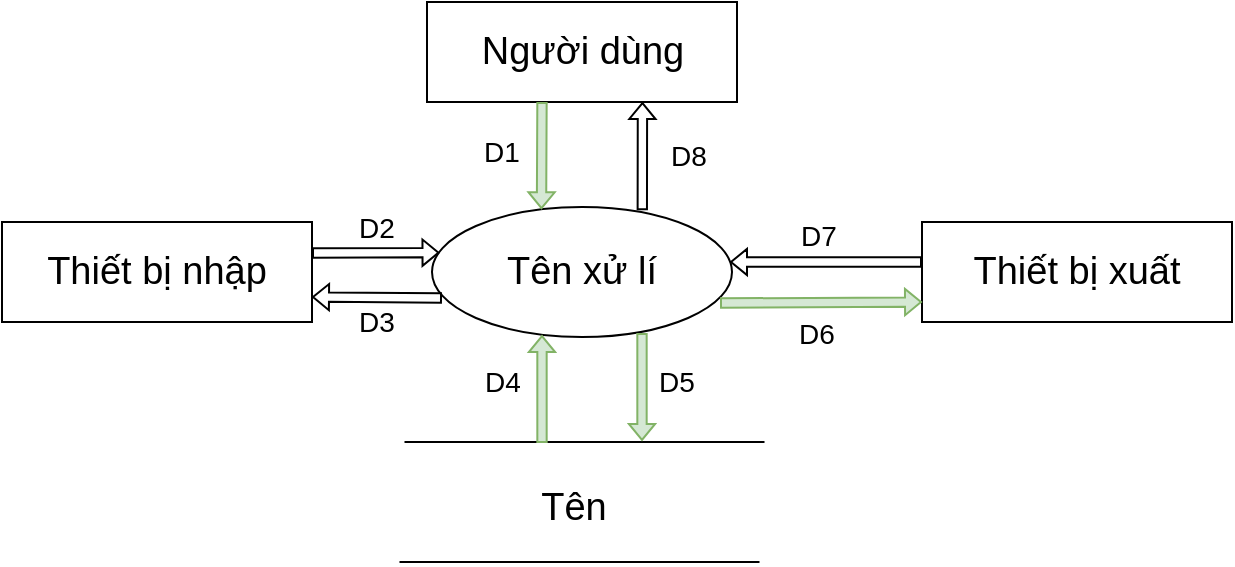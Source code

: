 <mxfile version="24.2.1" type="github">
  <diagram name="Page-1" id="O-wyd_S9376FK2hlfZvm">
    <mxGraphModel dx="687" dy="392" grid="1" gridSize="10" guides="1" tooltips="1" connect="1" arrows="1" fold="1" page="1" pageScale="1" pageWidth="850" pageHeight="1100" math="0" shadow="0">
      <root>
        <mxCell id="0" />
        <mxCell id="1" parent="0" />
        <mxCell id="CHEO6sFXtPchsjwYfXnH-1" value="Người dùng" style="rounded=0;whiteSpace=wrap;html=1;fontSize=19;" vertex="1" parent="1">
          <mxGeometry x="322.5" y="140" width="155" height="50" as="geometry" />
        </mxCell>
        <mxCell id="CHEO6sFXtPchsjwYfXnH-2" value="Thiết bị nhập" style="rounded=0;whiteSpace=wrap;html=1;fontSize=19;" vertex="1" parent="1">
          <mxGeometry x="110" y="250" width="155" height="50" as="geometry" />
        </mxCell>
        <mxCell id="CHEO6sFXtPchsjwYfXnH-3" value="Thiết bị xuất" style="rounded=0;whiteSpace=wrap;html=1;fontSize=19;" vertex="1" parent="1">
          <mxGeometry x="570" y="250" width="155" height="50" as="geometry" />
        </mxCell>
        <mxCell id="CHEO6sFXtPchsjwYfXnH-4" value="" style="endArrow=none;html=1;rounded=0;" edge="1" parent="1">
          <mxGeometry width="50" height="50" relative="1" as="geometry">
            <mxPoint x="311.25" y="360" as="sourcePoint" />
            <mxPoint x="491.25" y="360" as="targetPoint" />
          </mxGeometry>
        </mxCell>
        <mxCell id="CHEO6sFXtPchsjwYfXnH-5" value="" style="endArrow=none;html=1;rounded=0;" edge="1" parent="1">
          <mxGeometry width="50" height="50" relative="1" as="geometry">
            <mxPoint x="308.75" y="420" as="sourcePoint" />
            <mxPoint x="488.75" y="420" as="targetPoint" />
          </mxGeometry>
        </mxCell>
        <mxCell id="CHEO6sFXtPchsjwYfXnH-7" value="Tên" style="text;html=1;align=center;verticalAlign=middle;whiteSpace=wrap;rounded=0;fontSize=19;" vertex="1" parent="1">
          <mxGeometry x="365.75" y="378" width="60" height="30" as="geometry" />
        </mxCell>
        <mxCell id="CHEO6sFXtPchsjwYfXnH-9" value="Tên xử lí" style="ellipse;whiteSpace=wrap;html=1;fontSize=19;" vertex="1" parent="1">
          <mxGeometry x="325" y="242.5" width="150" height="65" as="geometry" />
        </mxCell>
        <mxCell id="CHEO6sFXtPchsjwYfXnH-13" value="" style="shape=flexArrow;endArrow=classic;html=1;rounded=0;exitX=1;exitY=0.25;exitDx=0;exitDy=0;endWidth=7.444;entryX=0.025;entryY=0.351;entryDx=0;entryDy=0;entryPerimeter=0;endSize=2.333;startSize=6;strokeWidth=1;width=4.667;" edge="1" parent="1" target="CHEO6sFXtPchsjwYfXnH-9">
          <mxGeometry width="50" height="50" relative="1" as="geometry">
            <mxPoint x="265.0" y="265.5" as="sourcePoint" />
            <mxPoint x="330" y="266" as="targetPoint" />
          </mxGeometry>
        </mxCell>
        <mxCell id="CHEO6sFXtPchsjwYfXnH-16" value="" style="shape=flexArrow;endArrow=classic;html=1;rounded=0;endWidth=7.444;entryX=1;entryY=0.75;entryDx=0;entryDy=0;endSize=2.333;startSize=6;strokeWidth=1;width=4.667;" edge="1" parent="1" target="CHEO6sFXtPchsjwYfXnH-2">
          <mxGeometry width="50" height="50" relative="1" as="geometry">
            <mxPoint x="330" y="288" as="sourcePoint" />
            <mxPoint x="339" y="275" as="targetPoint" />
          </mxGeometry>
        </mxCell>
        <mxCell id="CHEO6sFXtPchsjwYfXnH-17" value="" style="shape=flexArrow;endArrow=classic;html=1;rounded=0;endWidth=7.444;endSize=2.333;startSize=6;strokeWidth=1;width=4.667;entryX=0.365;entryY=0.017;entryDx=0;entryDy=0;entryPerimeter=0;fillColor=#d5e8d4;strokeColor=#82b366;" edge="1" parent="1" target="CHEO6sFXtPchsjwYfXnH-9">
          <mxGeometry width="50" height="50" relative="1" as="geometry">
            <mxPoint x="380" y="190" as="sourcePoint" />
            <mxPoint x="380" y="240" as="targetPoint" />
          </mxGeometry>
        </mxCell>
        <mxCell id="CHEO6sFXtPchsjwYfXnH-18" value="" style="shape=flexArrow;endArrow=classic;html=1;rounded=0;endWidth=7.444;endSize=2.333;startSize=6;strokeWidth=1;width=4.667;entryX=0.695;entryY=1;entryDx=0;entryDy=0;entryPerimeter=0;exitX=0.701;exitY=0.025;exitDx=0;exitDy=0;exitPerimeter=0;" edge="1" parent="1" source="CHEO6sFXtPchsjwYfXnH-9" target="CHEO6sFXtPchsjwYfXnH-1">
          <mxGeometry width="50" height="50" relative="1" as="geometry">
            <mxPoint x="430" y="200" as="sourcePoint" />
            <mxPoint x="430" y="254" as="targetPoint" />
          </mxGeometry>
        </mxCell>
        <mxCell id="CHEO6sFXtPchsjwYfXnH-19" value="" style="shape=flexArrow;endArrow=classic;html=1;rounded=0;endWidth=7.444;endSize=2.333;startSize=6;strokeWidth=1;width=4.667;entryX=0.365;entryY=0.017;entryDx=0;entryDy=0;entryPerimeter=0;fillColor=#d5e8d4;strokeColor=#82b366;" edge="1" parent="1">
          <mxGeometry width="50" height="50" relative="1" as="geometry">
            <mxPoint x="430" y="305.5" as="sourcePoint" />
            <mxPoint x="430" y="359.5" as="targetPoint" />
          </mxGeometry>
        </mxCell>
        <mxCell id="CHEO6sFXtPchsjwYfXnH-20" value="" style="shape=flexArrow;endArrow=classic;html=1;rounded=0;endWidth=7.444;endSize=2.333;startSize=6;strokeWidth=1;width=4.667;entryX=0.695;entryY=1;entryDx=0;entryDy=0;entryPerimeter=0;exitX=0.701;exitY=0.025;exitDx=0;exitDy=0;exitPerimeter=0;fillColor=#d5e8d4;strokeColor=#82b366;" edge="1" parent="1">
          <mxGeometry width="50" height="50" relative="1" as="geometry">
            <mxPoint x="380" y="360.5" as="sourcePoint" />
            <mxPoint x="380" y="306.5" as="targetPoint" />
          </mxGeometry>
        </mxCell>
        <mxCell id="CHEO6sFXtPchsjwYfXnH-21" value="" style="shape=flexArrow;endArrow=classic;html=1;rounded=0;exitX=1;exitY=0.25;exitDx=0;exitDy=0;endWidth=7.444;entryX=0;entryY=0.8;entryDx=0;entryDy=0;entryPerimeter=0;endSize=2.333;startSize=6;strokeWidth=1;width=4.667;fillColor=#d5e8d4;strokeColor=#82b366;" edge="1" parent="1" target="CHEO6sFXtPchsjwYfXnH-3">
          <mxGeometry width="50" height="50" relative="1" as="geometry">
            <mxPoint x="469.0" y="290.5" as="sourcePoint" />
            <mxPoint x="533" y="290" as="targetPoint" />
          </mxGeometry>
        </mxCell>
        <mxCell id="CHEO6sFXtPchsjwYfXnH-22" value="" style="shape=flexArrow;endArrow=classic;html=1;rounded=0;endWidth=7.444;endSize=2.333;startSize=6;strokeWidth=1;width=4.667;" edge="1" parent="1">
          <mxGeometry width="50" height="50" relative="1" as="geometry">
            <mxPoint x="570" y="270" as="sourcePoint" />
            <mxPoint x="474" y="270" as="targetPoint" />
          </mxGeometry>
        </mxCell>
        <mxCell id="CHEO6sFXtPchsjwYfXnH-23" value="D1" style="text;html=1;align=center;verticalAlign=middle;whiteSpace=wrap;rounded=0;fontSize=14;" vertex="1" parent="1">
          <mxGeometry x="330" y="200" width="60" height="30" as="geometry" />
        </mxCell>
        <mxCell id="CHEO6sFXtPchsjwYfXnH-25" value="D2" style="text;html=1;align=center;verticalAlign=middle;whiteSpace=wrap;rounded=0;fontSize=14;" vertex="1" parent="1">
          <mxGeometry x="280" y="242.5" width="35" height="20" as="geometry" />
        </mxCell>
        <mxCell id="CHEO6sFXtPchsjwYfXnH-27" value="D3" style="text;html=1;align=center;verticalAlign=middle;whiteSpace=wrap;rounded=0;fontSize=14;" vertex="1" parent="1">
          <mxGeometry x="280" y="290" width="35" height="20" as="geometry" />
        </mxCell>
        <mxCell id="CHEO6sFXtPchsjwYfXnH-28" value="D4" style="text;html=1;align=center;verticalAlign=middle;whiteSpace=wrap;rounded=0;fontSize=14;" vertex="1" parent="1">
          <mxGeometry x="342.5" y="320" width="35" height="20" as="geometry" />
        </mxCell>
        <mxCell id="CHEO6sFXtPchsjwYfXnH-29" value="D5" style="text;html=1;align=center;verticalAlign=middle;whiteSpace=wrap;rounded=0;fontSize=14;" vertex="1" parent="1">
          <mxGeometry x="430" y="320" width="35" height="20" as="geometry" />
        </mxCell>
        <mxCell id="CHEO6sFXtPchsjwYfXnH-30" value="D6" style="text;html=1;align=center;verticalAlign=middle;whiteSpace=wrap;rounded=0;fontSize=14;" vertex="1" parent="1">
          <mxGeometry x="500" y="296" width="35" height="20" as="geometry" />
        </mxCell>
        <mxCell id="CHEO6sFXtPchsjwYfXnH-31" value="D7" style="text;html=1;align=center;verticalAlign=middle;whiteSpace=wrap;rounded=0;fontSize=14;" vertex="1" parent="1">
          <mxGeometry x="501" y="246.5" width="35" height="20" as="geometry" />
        </mxCell>
        <mxCell id="CHEO6sFXtPchsjwYfXnH-32" value="D8" style="text;html=1;align=center;verticalAlign=middle;whiteSpace=wrap;rounded=0;fontSize=14;" vertex="1" parent="1">
          <mxGeometry x="436" y="207" width="35" height="20" as="geometry" />
        </mxCell>
      </root>
    </mxGraphModel>
  </diagram>
</mxfile>
